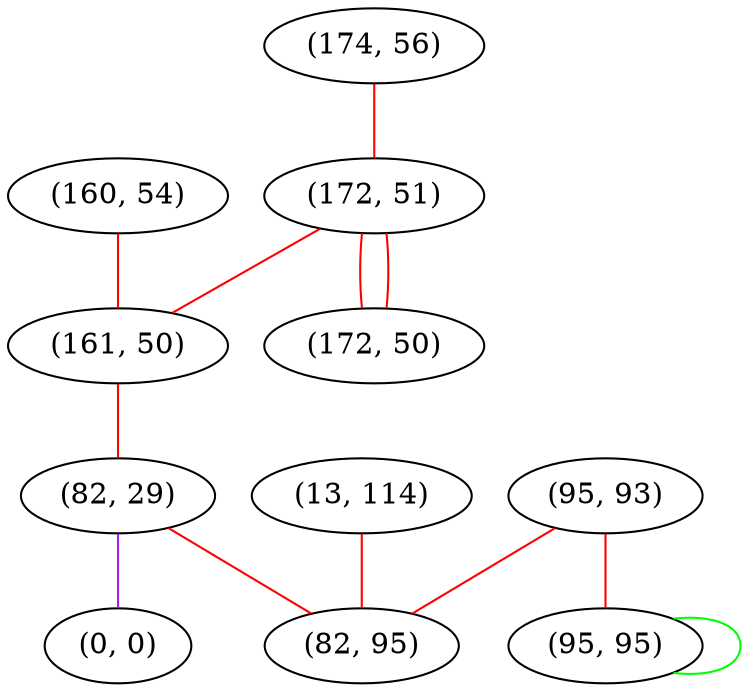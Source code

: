 graph "" {
"(160, 54)";
"(95, 93)";
"(174, 56)";
"(172, 51)";
"(161, 50)";
"(172, 50)";
"(82, 29)";
"(0, 0)";
"(13, 114)";
"(82, 95)";
"(95, 95)";
"(160, 54)" -- "(161, 50)"  [color=red, key=0, weight=1];
"(95, 93)" -- "(82, 95)"  [color=red, key=0, weight=1];
"(95, 93)" -- "(95, 95)"  [color=red, key=0, weight=1];
"(174, 56)" -- "(172, 51)"  [color=red, key=0, weight=1];
"(172, 51)" -- "(161, 50)"  [color=red, key=0, weight=1];
"(172, 51)" -- "(172, 50)"  [color=red, key=0, weight=1];
"(172, 51)" -- "(172, 50)"  [color=red, key=1, weight=1];
"(161, 50)" -- "(82, 29)"  [color=red, key=0, weight=1];
"(82, 29)" -- "(82, 95)"  [color=red, key=0, weight=1];
"(82, 29)" -- "(0, 0)"  [color=purple, key=0, weight=4];
"(13, 114)" -- "(82, 95)"  [color=red, key=0, weight=1];
"(95, 95)" -- "(95, 95)"  [color=green, key=0, weight=2];
}
